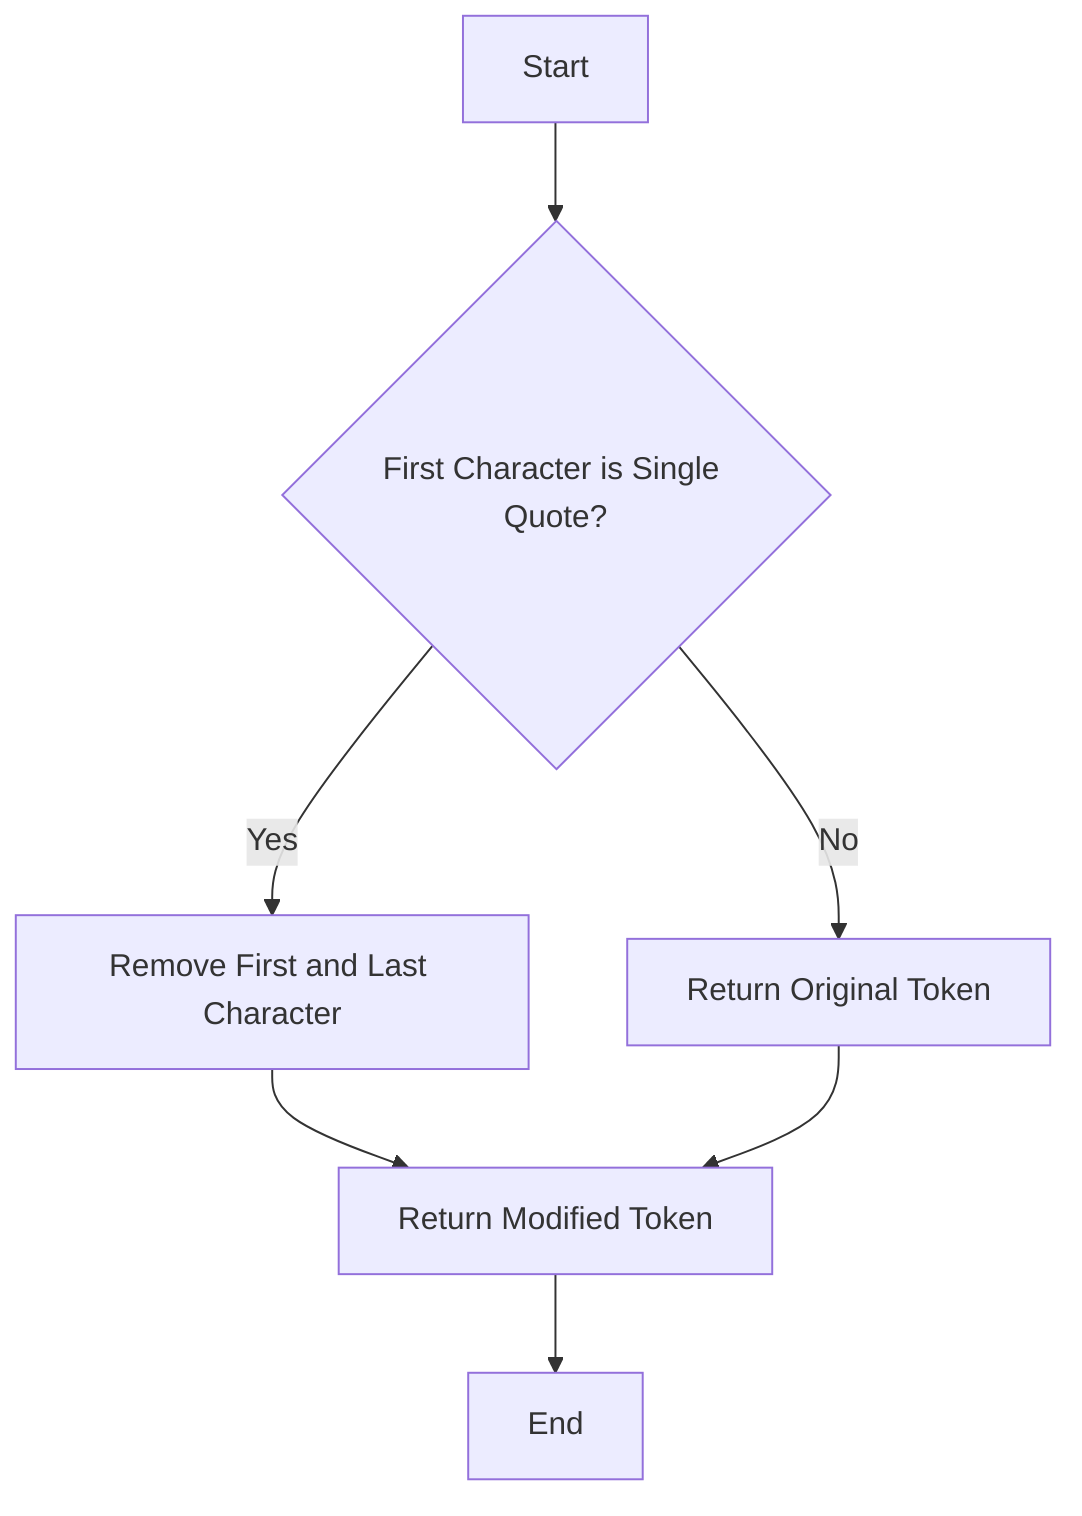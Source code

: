 flowchart TD
    A[Start] --> B{First Character is Single Quote?}
    B --> |Yes| C[Remove First and Last Character]
    B --> |No| D[Return Original Token]
    C --> E[Return Modified Token]
    D --> E
    E --> F[End]